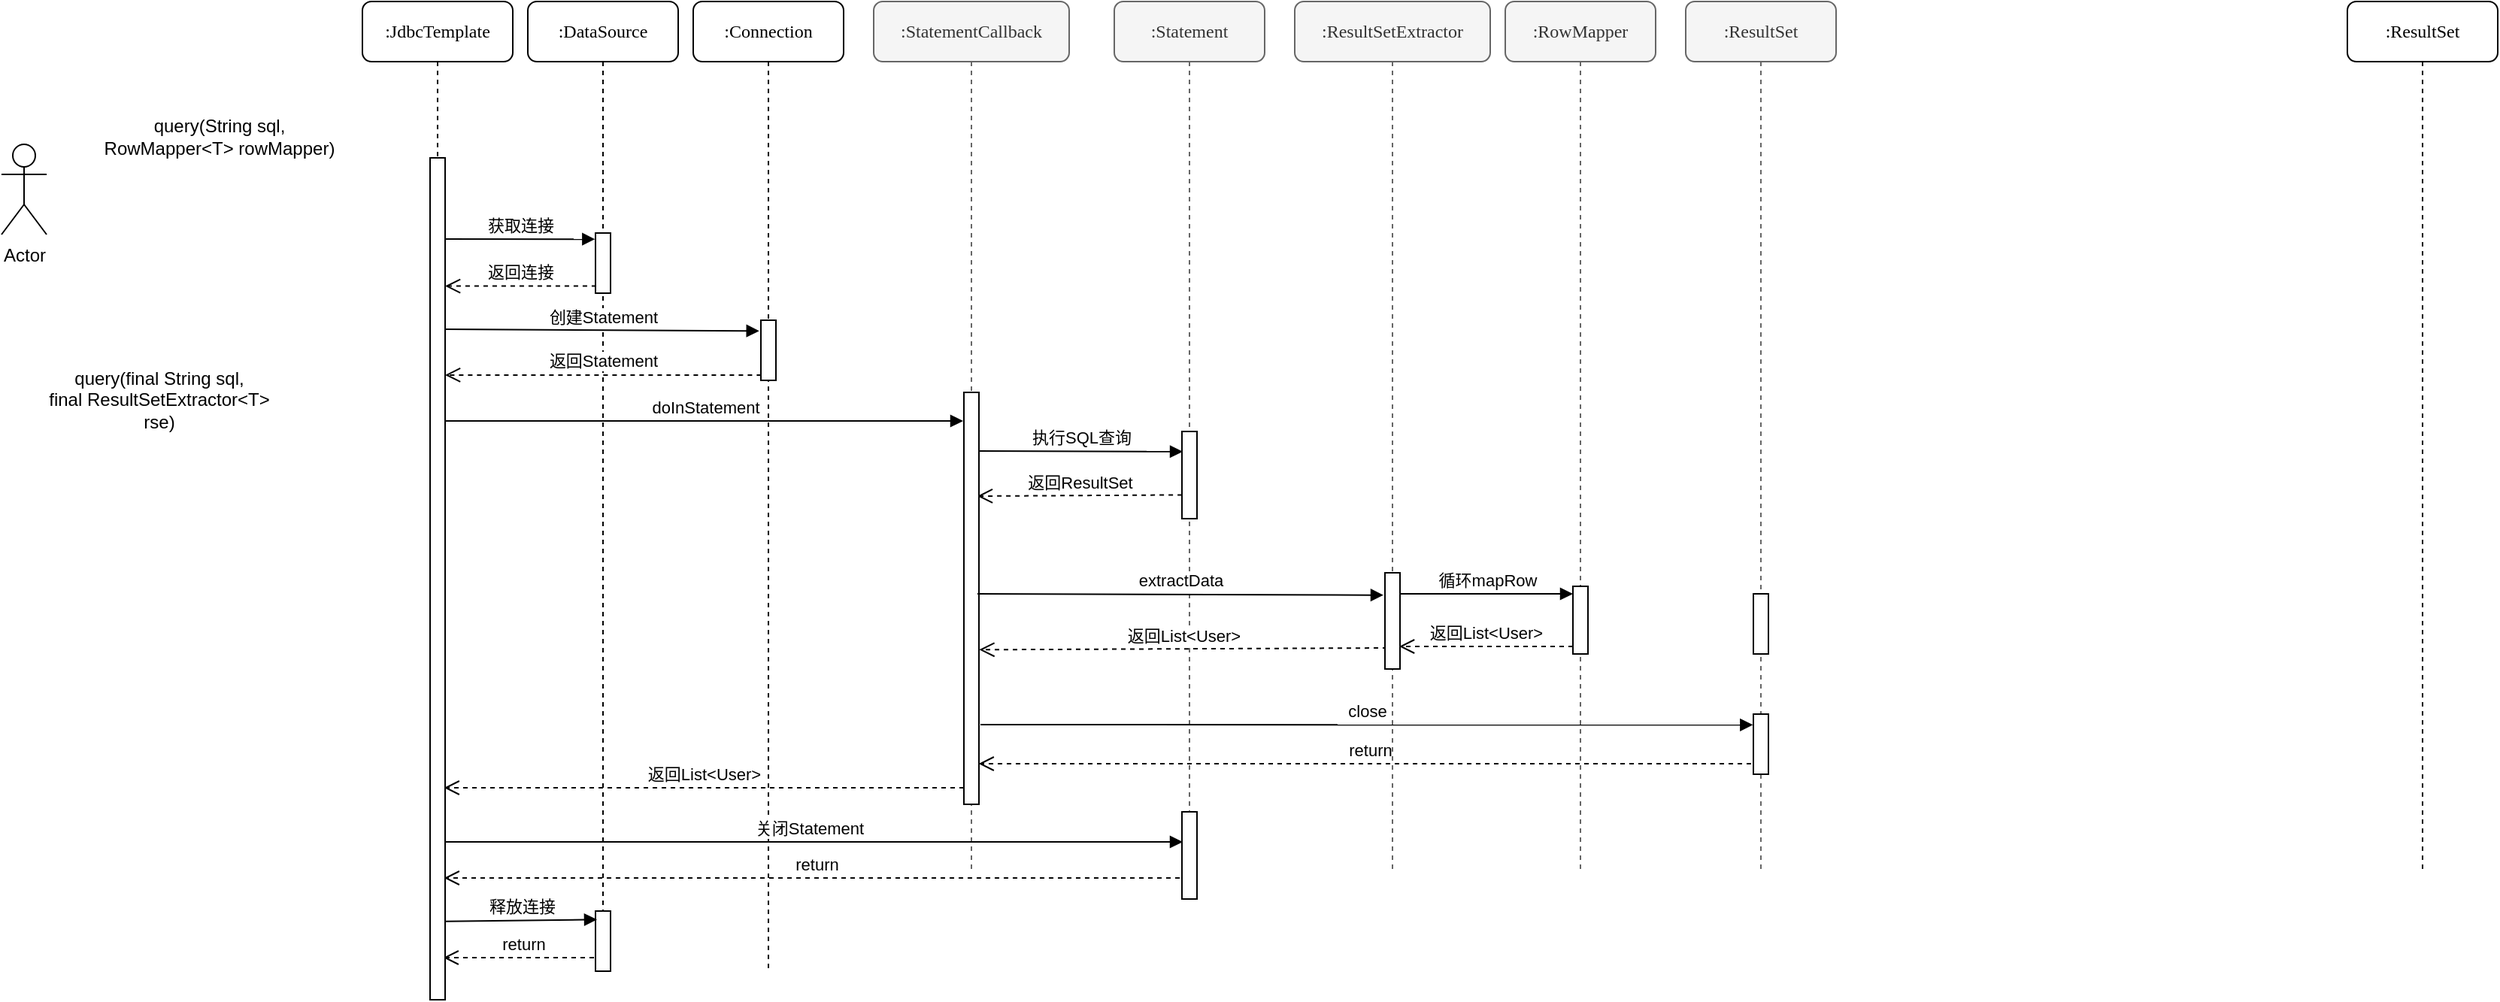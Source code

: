 <mxfile version="15.5.2" type="github">
  <diagram name="Page-1" id="13e1069c-82ec-6db2-03f1-153e76fe0fe0">
    <mxGraphModel dx="1965" dy="457" grid="1" gridSize="10" guides="1" tooltips="1" connect="1" arrows="1" fold="1" page="1" pageScale="1" pageWidth="1100" pageHeight="850" background="none" math="0" shadow="0">
      <root>
        <mxCell id="0" />
        <mxCell id="1" parent="0" />
        <mxCell id="7baba1c4bc27f4b0-2" value=":Connection" style="shape=umlLifeline;perimeter=lifelinePerimeter;whiteSpace=wrap;html=1;container=1;collapsible=0;recursiveResize=0;outlineConnect=0;rounded=1;shadow=0;comic=0;labelBackgroundColor=none;strokeWidth=1;fontFamily=Verdana;fontSize=12;align=center;" parent="1" vertex="1">
          <mxGeometry x="200" y="75" width="100" height="645" as="geometry" />
        </mxCell>
        <mxCell id="xFQapbYMWW6o4f14yGQb-58" value="" style="html=1;points=[];perimeter=orthogonalPerimeter;rounded=0;shadow=0;comic=0;labelBackgroundColor=none;strokeWidth=1;fontFamily=Verdana;fontSize=12;align=center;" vertex="1" parent="7baba1c4bc27f4b0-2">
          <mxGeometry x="45" y="212" width="10" height="40" as="geometry" />
        </mxCell>
        <mxCell id="xFQapbYMWW6o4f14yGQb-80" value="return" style="html=1;verticalAlign=bottom;endArrow=open;dashed=1;endSize=8;rounded=0;strokeColor=default;" edge="1" parent="7baba1c4bc27f4b0-2">
          <mxGeometry relative="1" as="geometry">
            <mxPoint x="329.5" y="583" as="sourcePoint" />
            <mxPoint x="-165.676" y="583" as="targetPoint" />
          </mxGeometry>
        </mxCell>
        <mxCell id="7baba1c4bc27f4b0-3" value=":Statement" style="shape=umlLifeline;perimeter=lifelinePerimeter;whiteSpace=wrap;html=1;container=1;collapsible=0;recursiveResize=0;outlineConnect=0;rounded=1;shadow=0;comic=0;labelBackgroundColor=none;strokeWidth=1;fontFamily=Verdana;fontSize=12;align=center;fillColor=#f5f5f5;fontColor=#333333;strokeColor=#666666;" parent="1" vertex="1">
          <mxGeometry x="480" y="75" width="100" height="580" as="geometry" />
        </mxCell>
        <mxCell id="7baba1c4bc27f4b0-13" value="" style="html=1;points=[];perimeter=orthogonalPerimeter;rounded=0;shadow=0;comic=0;labelBackgroundColor=none;strokeWidth=1;fontFamily=Verdana;fontSize=12;align=center;" parent="7baba1c4bc27f4b0-3" vertex="1">
          <mxGeometry x="45" y="286" width="10" height="58" as="geometry" />
        </mxCell>
        <mxCell id="xFQapbYMWW6o4f14yGQb-64" value="返回ResultSet" style="html=1;verticalAlign=bottom;endArrow=open;dashed=1;endSize=8;rounded=0;strokeColor=default;exitX=0.006;exitY=0.211;exitDx=0;exitDy=0;exitPerimeter=0;" edge="1" parent="7baba1c4bc27f4b0-3">
          <mxGeometry relative="1" as="geometry">
            <mxPoint x="45.06" y="328.2" as="sourcePoint" />
            <mxPoint x="-91.071" y="329" as="targetPoint" />
          </mxGeometry>
        </mxCell>
        <mxCell id="xFQapbYMWW6o4f14yGQb-70" value="返回List&amp;lt;User&amp;gt;" style="html=1;verticalAlign=bottom;endArrow=open;dashed=1;endSize=8;rounded=0;strokeColor=default;entryX=1.02;entryY=0.819;entryDx=0;entryDy=0;entryPerimeter=0;" edge="1" parent="7baba1c4bc27f4b0-3">
          <mxGeometry relative="1" as="geometry">
            <mxPoint x="181.5" y="430" as="sourcePoint" />
            <mxPoint x="-89.8" y="431.18" as="targetPoint" />
          </mxGeometry>
        </mxCell>
        <mxCell id="xFQapbYMWW6o4f14yGQb-76" value="return" style="html=1;verticalAlign=bottom;endArrow=open;dashed=1;endSize=8;rounded=0;strokeColor=default;" edge="1" parent="7baba1c4bc27f4b0-3">
          <mxGeometry relative="1" as="geometry">
            <mxPoint x="429.5" y="507" as="sourcePoint" />
            <mxPoint x="-90.19" y="507" as="targetPoint" />
          </mxGeometry>
        </mxCell>
        <mxCell id="xFQapbYMWW6o4f14yGQb-77" value="" style="html=1;points=[];perimeter=orthogonalPerimeter;rounded=0;shadow=0;comic=0;labelBackgroundColor=none;strokeWidth=1;fontFamily=Verdana;fontSize=12;align=center;" vertex="1" parent="7baba1c4bc27f4b0-3">
          <mxGeometry x="45" y="539" width="10" height="58" as="geometry" />
        </mxCell>
        <mxCell id="7baba1c4bc27f4b0-4" value=":StatementCallback" style="shape=umlLifeline;perimeter=lifelinePerimeter;whiteSpace=wrap;html=1;container=1;collapsible=0;recursiveResize=0;outlineConnect=0;rounded=1;shadow=0;comic=0;labelBackgroundColor=none;strokeWidth=1;fontFamily=Verdana;fontSize=12;align=center;fillColor=#f5f5f5;fontColor=#333333;strokeColor=#666666;" parent="1" vertex="1">
          <mxGeometry x="320" y="75" width="130" height="580" as="geometry" />
        </mxCell>
        <mxCell id="xFQapbYMWW6o4f14yGQb-30" value="" style="html=1;points=[];perimeter=orthogonalPerimeter;rounded=0;shadow=0;comic=0;labelBackgroundColor=none;strokeWidth=1;fontFamily=Verdana;fontSize=12;align=center;" vertex="1" parent="7baba1c4bc27f4b0-4">
          <mxGeometry x="60" y="260" width="10" height="274" as="geometry" />
        </mxCell>
        <mxCell id="xFQapbYMWW6o4f14yGQb-33" value="extractData" style="html=1;verticalAlign=bottom;endArrow=block;rounded=0;entryX=0;entryY=0.448;entryDx=0;entryDy=0;entryPerimeter=0;" edge="1" parent="7baba1c4bc27f4b0-4">
          <mxGeometry width="80" relative="1" as="geometry">
            <mxPoint x="69" y="394" as="sourcePoint" />
            <mxPoint x="339" y="394.84" as="targetPoint" />
          </mxGeometry>
        </mxCell>
        <mxCell id="xFQapbYMWW6o4f14yGQb-63" value="执行SQL查询" style="html=1;verticalAlign=bottom;endArrow=block;rounded=0;strokeColor=default;entryX=0.052;entryY=0.067;entryDx=0;entryDy=0;entryPerimeter=0;" edge="1" parent="7baba1c4bc27f4b0-4">
          <mxGeometry width="80" relative="1" as="geometry">
            <mxPoint x="70" y="299" as="sourcePoint" />
            <mxPoint x="205.52" y="299.4" as="targetPoint" />
          </mxGeometry>
        </mxCell>
        <mxCell id="xFQapbYMWW6o4f14yGQb-72" value="close" style="html=1;verticalAlign=bottom;endArrow=block;rounded=0;strokeColor=default;entryX=-0.133;entryY=0.579;entryDx=0;entryDy=0;entryPerimeter=0;" edge="1" parent="7baba1c4bc27f4b0-4">
          <mxGeometry width="80" relative="1" as="geometry">
            <mxPoint x="71" y="481" as="sourcePoint" />
            <mxPoint x="584.67" y="481.16" as="targetPoint" />
          </mxGeometry>
        </mxCell>
        <mxCell id="7baba1c4bc27f4b0-5" value=":ResultSet" style="shape=umlLifeline;perimeter=lifelinePerimeter;whiteSpace=wrap;html=1;container=1;collapsible=0;recursiveResize=0;outlineConnect=0;rounded=1;shadow=0;comic=0;labelBackgroundColor=none;strokeWidth=1;fontFamily=Verdana;fontSize=12;align=center;" parent="1" vertex="1">
          <mxGeometry x="1300" y="75" width="100" height="580" as="geometry" />
        </mxCell>
        <mxCell id="7baba1c4bc27f4b0-6" value=":ResultSetExtractor" style="shape=umlLifeline;perimeter=lifelinePerimeter;whiteSpace=wrap;html=1;container=1;collapsible=0;recursiveResize=0;outlineConnect=0;rounded=1;shadow=0;comic=0;labelBackgroundColor=none;strokeWidth=1;fontFamily=Verdana;fontSize=12;align=center;fillColor=#f5f5f5;fontColor=#333333;strokeColor=#666666;" parent="1" vertex="1">
          <mxGeometry x="600" y="75" width="130" height="580" as="geometry" />
        </mxCell>
        <mxCell id="xFQapbYMWW6o4f14yGQb-34" value="" style="html=1;points=[];perimeter=orthogonalPerimeter;" vertex="1" parent="7baba1c4bc27f4b0-6">
          <mxGeometry x="60" y="380" width="10" height="64" as="geometry" />
        </mxCell>
        <mxCell id="xFQapbYMWW6o4f14yGQb-36" value="循环mapRow" style="html=1;verticalAlign=bottom;endArrow=block;rounded=0;" edge="1" parent="7baba1c4bc27f4b0-6">
          <mxGeometry width="80" relative="1" as="geometry">
            <mxPoint x="70" y="394" as="sourcePoint" />
            <mxPoint x="185" y="394" as="targetPoint" />
          </mxGeometry>
        </mxCell>
        <mxCell id="xFQapbYMWW6o4f14yGQb-68" value="返回List&amp;lt;User&amp;gt;" style="html=1;verticalAlign=bottom;endArrow=open;dashed=1;endSize=8;rounded=0;strokeColor=default;" edge="1" parent="7baba1c4bc27f4b0-6">
          <mxGeometry relative="1" as="geometry">
            <mxPoint x="185" y="429" as="sourcePoint" />
            <mxPoint x="69.5" y="429" as="targetPoint" />
          </mxGeometry>
        </mxCell>
        <mxCell id="7baba1c4bc27f4b0-7" value=":RowMapper" style="shape=umlLifeline;perimeter=lifelinePerimeter;whiteSpace=wrap;html=1;container=1;collapsible=0;recursiveResize=0;outlineConnect=0;rounded=1;shadow=0;comic=0;labelBackgroundColor=none;strokeWidth=1;fontFamily=Verdana;fontSize=12;align=center;fillColor=#f5f5f5;fontColor=#333333;strokeColor=#666666;" parent="1" vertex="1">
          <mxGeometry x="740" y="75" width="100" height="580" as="geometry" />
        </mxCell>
        <mxCell id="xFQapbYMWW6o4f14yGQb-35" value="" style="html=1;points=[];perimeter=orthogonalPerimeter;" vertex="1" parent="7baba1c4bc27f4b0-7">
          <mxGeometry x="45" y="389" width="10" height="45" as="geometry" />
        </mxCell>
        <mxCell id="7baba1c4bc27f4b0-8" value=":DataSource" style="shape=umlLifeline;perimeter=lifelinePerimeter;whiteSpace=wrap;html=1;container=1;collapsible=0;recursiveResize=0;outlineConnect=0;rounded=1;shadow=0;comic=0;labelBackgroundColor=none;strokeWidth=1;fontFamily=Verdana;fontSize=12;align=center;" parent="1" vertex="1">
          <mxGeometry x="90" y="75" width="100" height="645" as="geometry" />
        </mxCell>
        <mxCell id="7baba1c4bc27f4b0-9" value="" style="html=1;points=[];perimeter=orthogonalPerimeter;rounded=0;shadow=0;comic=0;labelBackgroundColor=none;strokeWidth=1;fontFamily=Verdana;fontSize=12;align=center;" parent="7baba1c4bc27f4b0-8" vertex="1">
          <mxGeometry x="45" y="154" width="10" height="40" as="geometry" />
        </mxCell>
        <mxCell id="xFQapbYMWW6o4f14yGQb-78" value="关闭Statement" style="html=1;verticalAlign=bottom;endArrow=block;rounded=0;strokeColor=default;" edge="1" parent="7baba1c4bc27f4b0-8">
          <mxGeometry width="80" relative="1" as="geometry">
            <mxPoint x="-60.929" y="559" as="sourcePoint" />
            <mxPoint x="435.5" y="559" as="targetPoint" />
          </mxGeometry>
        </mxCell>
        <mxCell id="xFQapbYMWW6o4f14yGQb-83" value="return" style="html=1;verticalAlign=bottom;endArrow=open;dashed=1;endSize=8;rounded=0;strokeColor=default;" edge="1" parent="7baba1c4bc27f4b0-8">
          <mxGeometry relative="1" as="geometry">
            <mxPoint x="50" y="636" as="sourcePoint" />
            <mxPoint x="-56.19" y="636" as="targetPoint" />
          </mxGeometry>
        </mxCell>
        <mxCell id="xFQapbYMWW6o4f14yGQb-84" value="返回List&amp;lt;User&amp;gt;" style="html=1;verticalAlign=bottom;endArrow=open;dashed=1;endSize=8;rounded=0;strokeColor=default;" edge="1" parent="7baba1c4bc27f4b0-8">
          <mxGeometry relative="1" as="geometry">
            <mxPoint x="290" y="523" as="sourcePoint" />
            <mxPoint x="-55.676" y="523" as="targetPoint" />
          </mxGeometry>
        </mxCell>
        <mxCell id="xFQapbYMWW6o4f14yGQb-81" value="" style="html=1;points=[];perimeter=orthogonalPerimeter;rounded=0;shadow=0;comic=0;labelBackgroundColor=none;strokeWidth=1;fontFamily=Verdana;fontSize=12;align=center;" vertex="1" parent="7baba1c4bc27f4b0-8">
          <mxGeometry x="45" y="605" width="10" height="40" as="geometry" />
        </mxCell>
        <mxCell id="xFQapbYMWW6o4f14yGQb-2" value=":JdbcTemplate" style="shape=umlLifeline;perimeter=lifelinePerimeter;whiteSpace=wrap;html=1;container=1;collapsible=0;recursiveResize=0;outlineConnect=0;rounded=1;shadow=0;comic=0;labelBackgroundColor=none;strokeWidth=1;fontFamily=Verdana;fontSize=12;align=center;" vertex="1" parent="1">
          <mxGeometry x="-20" y="75" width="100" height="645" as="geometry" />
        </mxCell>
        <mxCell id="xFQapbYMWW6o4f14yGQb-3" value="" style="html=1;points=[];perimeter=orthogonalPerimeter;rounded=0;shadow=0;comic=0;labelBackgroundColor=none;strokeWidth=1;fontFamily=Verdana;fontSize=12;align=center;" vertex="1" parent="xFQapbYMWW6o4f14yGQb-2">
          <mxGeometry x="45" y="104" width="10" height="560" as="geometry" />
        </mxCell>
        <mxCell id="xFQapbYMWW6o4f14yGQb-42" value="获取连接" style="html=1;verticalAlign=bottom;endArrow=block;rounded=0;entryX=-0.033;entryY=0.102;entryDx=0;entryDy=0;entryPerimeter=0;" edge="1" parent="xFQapbYMWW6o4f14yGQb-2" target="7baba1c4bc27f4b0-9">
          <mxGeometry width="80" relative="1" as="geometry">
            <mxPoint x="55" y="158" as="sourcePoint" />
            <mxPoint x="165" y="158" as="targetPoint" />
          </mxGeometry>
        </mxCell>
        <mxCell id="xFQapbYMWW6o4f14yGQb-62" value="doInStatement" style="html=1;verticalAlign=bottom;endArrow=block;rounded=0;strokeColor=default;" edge="1" parent="xFQapbYMWW6o4f14yGQb-2">
          <mxGeometry width="80" relative="1" as="geometry">
            <mxPoint x="55" y="279" as="sourcePoint" />
            <mxPoint x="399.5" y="279" as="targetPoint" />
          </mxGeometry>
        </mxCell>
        <mxCell id="xFQapbYMWW6o4f14yGQb-82" value="释放连接" style="html=1;verticalAlign=bottom;endArrow=block;rounded=0;strokeColor=default;entryX=0.5;entryY=0.141;entryDx=0;entryDy=0;entryPerimeter=0;exitX=1.007;exitY=0.907;exitDx=0;exitDy=0;exitPerimeter=0;" edge="1" parent="xFQapbYMWW6o4f14yGQb-2" source="xFQapbYMWW6o4f14yGQb-3">
          <mxGeometry width="80" relative="1" as="geometry">
            <mxPoint x="60" y="611" as="sourcePoint" />
            <mxPoint x="156" y="610.64" as="targetPoint" />
          </mxGeometry>
        </mxCell>
        <mxCell id="xFQapbYMWW6o4f14yGQb-4" value="Actor" style="shape=umlActor;verticalLabelPosition=bottom;verticalAlign=top;html=1;" vertex="1" parent="1">
          <mxGeometry x="-260" y="170" width="30" height="60" as="geometry" />
        </mxCell>
        <mxCell id="xFQapbYMWW6o4f14yGQb-8" value="query(String sql, RowMapper&amp;lt;T&amp;gt; rowMapper)" style="text;html=1;strokeColor=none;fillColor=none;align=center;verticalAlign=middle;whiteSpace=wrap;rounded=0;" vertex="1" parent="1">
          <mxGeometry x="-200" y="150" width="170" height="30" as="geometry" />
        </mxCell>
        <mxCell id="xFQapbYMWW6o4f14yGQb-22" value="query(final String sql, &lt;br&gt;final ResultSetExtractor&amp;lt;T&amp;gt; rse)" style="text;html=1;strokeColor=none;fillColor=none;align=center;verticalAlign=middle;whiteSpace=wrap;rounded=0;" vertex="1" parent="1">
          <mxGeometry x="-230" y="320" width="150" height="40" as="geometry" />
        </mxCell>
        <mxCell id="xFQapbYMWW6o4f14yGQb-50" value="返回连接" style="html=1;verticalAlign=bottom;endArrow=open;dashed=1;endSize=8;rounded=0;strokeColor=default;exitX=0.047;exitY=0.882;exitDx=0;exitDy=0;exitPerimeter=0;" edge="1" parent="1" source="7baba1c4bc27f4b0-9" target="xFQapbYMWW6o4f14yGQb-3">
          <mxGeometry relative="1" as="geometry">
            <mxPoint x="140" y="264" as="sourcePoint" />
            <mxPoint x="40" y="264" as="targetPoint" />
          </mxGeometry>
        </mxCell>
        <mxCell id="xFQapbYMWW6o4f14yGQb-60" value="创建Statement" style="html=1;verticalAlign=bottom;endArrow=block;rounded=0;strokeColor=default;exitX=1.033;exitY=0.424;exitDx=0;exitDy=0;exitPerimeter=0;entryX=-0.113;entryY=0.178;entryDx=0;entryDy=0;entryPerimeter=0;" edge="1" parent="1" target="xFQapbYMWW6o4f14yGQb-58">
          <mxGeometry width="80" relative="1" as="geometry">
            <mxPoint x="35.33" y="293" as="sourcePoint" />
            <mxPoint x="240" y="293" as="targetPoint" />
          </mxGeometry>
        </mxCell>
        <mxCell id="xFQapbYMWW6o4f14yGQb-61" value="返回Statement" style="html=1;verticalAlign=bottom;endArrow=open;dashed=1;endSize=8;rounded=0;strokeColor=default;exitX=0.02;exitY=0.912;exitDx=0;exitDy=0;exitPerimeter=0;" edge="1" parent="1" source="xFQapbYMWW6o4f14yGQb-58" target="xFQapbYMWW6o4f14yGQb-3">
          <mxGeometry relative="1" as="geometry">
            <mxPoint x="240" y="324" as="sourcePoint" />
            <mxPoint x="40" y="324" as="targetPoint" />
          </mxGeometry>
        </mxCell>
        <mxCell id="xFQapbYMWW6o4f14yGQb-66" value=":ResultSet" style="shape=umlLifeline;perimeter=lifelinePerimeter;whiteSpace=wrap;html=1;container=1;collapsible=0;recursiveResize=0;outlineConnect=0;rounded=1;shadow=0;comic=0;labelBackgroundColor=none;strokeWidth=1;fontFamily=Verdana;fontSize=12;align=center;fillColor=#f5f5f5;fontColor=#333333;strokeColor=#666666;" vertex="1" parent="1">
          <mxGeometry x="860" y="75" width="100" height="580" as="geometry" />
        </mxCell>
        <mxCell id="xFQapbYMWW6o4f14yGQb-67" value="" style="html=1;points=[];perimeter=orthogonalPerimeter;" vertex="1" parent="xFQapbYMWW6o4f14yGQb-66">
          <mxGeometry x="45" y="394" width="10" height="40" as="geometry" />
        </mxCell>
        <mxCell id="xFQapbYMWW6o4f14yGQb-71" value="" style="html=1;points=[];perimeter=orthogonalPerimeter;" vertex="1" parent="xFQapbYMWW6o4f14yGQb-66">
          <mxGeometry x="45" y="474" width="10" height="40" as="geometry" />
        </mxCell>
      </root>
    </mxGraphModel>
  </diagram>
</mxfile>
